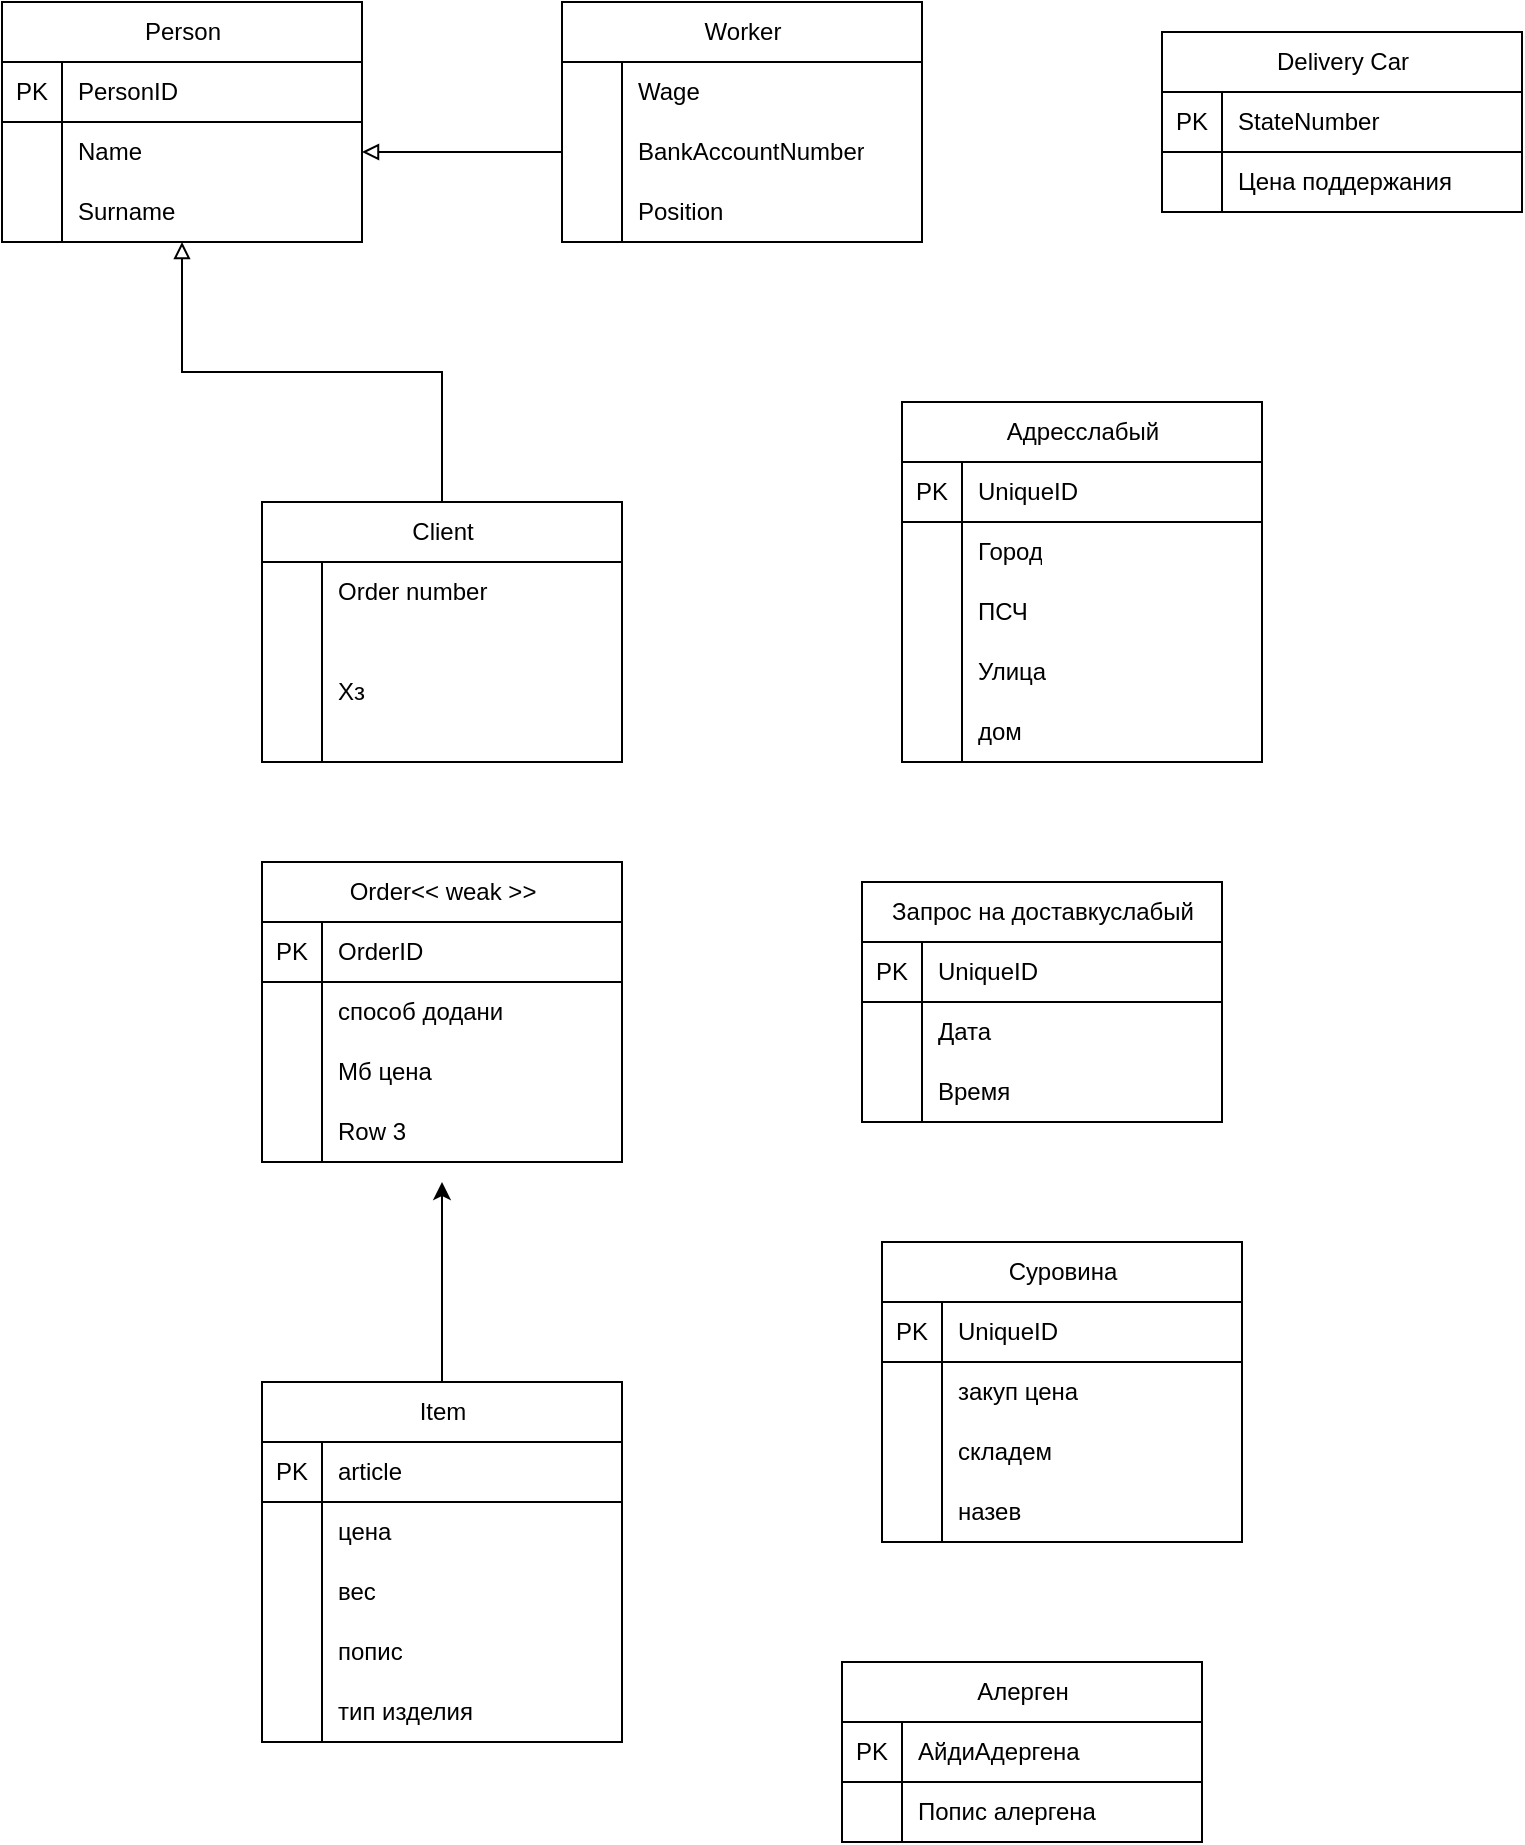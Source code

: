 <mxfile version="23.1.2" type="github">
  <diagram id="R2lEEEUBdFMjLlhIrx00" name="Page-1">
    <mxGraphModel dx="382" dy="256" grid="1" gridSize="10" guides="1" tooltips="1" connect="1" arrows="1" fold="1" page="1" pageScale="1" pageWidth="850" pageHeight="1100" math="0" shadow="0" extFonts="Permanent Marker^https://fonts.googleapis.com/css?family=Permanent+Marker">
      <root>
        <mxCell id="0" />
        <mxCell id="1" parent="0" />
        <mxCell id="u9nLGYw4ALu_gno1ljMI-2" value="" style="edgeStyle=orthogonalEdgeStyle;rounded=0;orthogonalLoop=1;jettySize=auto;html=1;entryX=0.5;entryY=0;entryDx=0;entryDy=0;startArrow=block;startFill=0;endArrow=none;endFill=0;" edge="1" parent="1" source="Jv_r5FTLM4mM6bxjXtqJ-1" target="Jv_r5FTLM4mM6bxjXtqJ-46">
          <mxGeometry relative="1" as="geometry">
            <mxPoint x="110" y="370" as="targetPoint" />
          </mxGeometry>
        </mxCell>
        <mxCell id="Jv_r5FTLM4mM6bxjXtqJ-1" value="Person" style="shape=table;startSize=30;container=1;collapsible=1;childLayout=tableLayout;fixedRows=1;rowLines=0;align=center;resizeLast=1;html=1;" parent="1" vertex="1">
          <mxGeometry x="80" y="150" width="180" height="120" as="geometry">
            <mxRectangle x="80" y="150" width="80" height="30" as="alternateBounds" />
          </mxGeometry>
        </mxCell>
        <mxCell id="Jv_r5FTLM4mM6bxjXtqJ-2" value="" style="shape=tableRow;horizontal=0;startSize=0;swimlaneHead=0;swimlaneBody=0;fillColor=none;collapsible=0;dropTarget=0;points=[[0,0.5],[1,0.5]];portConstraint=eastwest;top=0;left=0;right=0;bottom=1;" parent="Jv_r5FTLM4mM6bxjXtqJ-1" vertex="1">
          <mxGeometry y="30" width="180" height="30" as="geometry" />
        </mxCell>
        <mxCell id="Jv_r5FTLM4mM6bxjXtqJ-3" value="PK" style="shape=partialRectangle;connectable=0;fillColor=none;top=0;left=0;bottom=0;right=0;overflow=hidden;whiteSpace=wrap;html=1;" parent="Jv_r5FTLM4mM6bxjXtqJ-2" vertex="1">
          <mxGeometry width="30" height="30" as="geometry">
            <mxRectangle width="30" height="30" as="alternateBounds" />
          </mxGeometry>
        </mxCell>
        <mxCell id="Jv_r5FTLM4mM6bxjXtqJ-4" value="PersonID" style="shape=partialRectangle;connectable=0;fillColor=none;top=0;left=0;bottom=0;right=0;align=left;spacingLeft=6;overflow=hidden;whiteSpace=wrap;html=1;" parent="Jv_r5FTLM4mM6bxjXtqJ-2" vertex="1">
          <mxGeometry x="30" width="150" height="30" as="geometry">
            <mxRectangle width="150" height="30" as="alternateBounds" />
          </mxGeometry>
        </mxCell>
        <mxCell id="Jv_r5FTLM4mM6bxjXtqJ-5" value="" style="shape=tableRow;horizontal=0;startSize=0;swimlaneHead=0;swimlaneBody=0;fillColor=none;collapsible=0;dropTarget=0;points=[[0,0.5],[1,0.5]];portConstraint=eastwest;top=0;left=0;right=0;bottom=0;" parent="Jv_r5FTLM4mM6bxjXtqJ-1" vertex="1">
          <mxGeometry y="60" width="180" height="30" as="geometry" />
        </mxCell>
        <mxCell id="Jv_r5FTLM4mM6bxjXtqJ-6" value="" style="shape=partialRectangle;connectable=0;fillColor=none;top=0;left=0;bottom=0;right=0;editable=1;overflow=hidden;whiteSpace=wrap;html=1;" parent="Jv_r5FTLM4mM6bxjXtqJ-5" vertex="1">
          <mxGeometry width="30" height="30" as="geometry">
            <mxRectangle width="30" height="30" as="alternateBounds" />
          </mxGeometry>
        </mxCell>
        <mxCell id="Jv_r5FTLM4mM6bxjXtqJ-7" value="Name" style="shape=partialRectangle;connectable=0;fillColor=none;top=0;left=0;bottom=0;right=0;align=left;spacingLeft=6;overflow=hidden;whiteSpace=wrap;html=1;" parent="Jv_r5FTLM4mM6bxjXtqJ-5" vertex="1">
          <mxGeometry x="30" width="150" height="30" as="geometry">
            <mxRectangle width="150" height="30" as="alternateBounds" />
          </mxGeometry>
        </mxCell>
        <mxCell id="Jv_r5FTLM4mM6bxjXtqJ-8" value="" style="shape=tableRow;horizontal=0;startSize=0;swimlaneHead=0;swimlaneBody=0;fillColor=none;collapsible=0;dropTarget=0;points=[[0,0.5],[1,0.5]];portConstraint=eastwest;top=0;left=0;right=0;bottom=0;" parent="Jv_r5FTLM4mM6bxjXtqJ-1" vertex="1">
          <mxGeometry y="90" width="180" height="30" as="geometry" />
        </mxCell>
        <mxCell id="Jv_r5FTLM4mM6bxjXtqJ-9" value="" style="shape=partialRectangle;connectable=0;fillColor=none;top=0;left=0;bottom=0;right=0;editable=1;overflow=hidden;whiteSpace=wrap;html=1;" parent="Jv_r5FTLM4mM6bxjXtqJ-8" vertex="1">
          <mxGeometry width="30" height="30" as="geometry">
            <mxRectangle width="30" height="30" as="alternateBounds" />
          </mxGeometry>
        </mxCell>
        <mxCell id="Jv_r5FTLM4mM6bxjXtqJ-10" value="Surname" style="shape=partialRectangle;connectable=0;fillColor=none;top=0;left=0;bottom=0;right=0;align=left;spacingLeft=6;overflow=hidden;whiteSpace=wrap;html=1;" parent="Jv_r5FTLM4mM6bxjXtqJ-8" vertex="1">
          <mxGeometry x="30" width="150" height="30" as="geometry">
            <mxRectangle width="150" height="30" as="alternateBounds" />
          </mxGeometry>
        </mxCell>
        <mxCell id="Jv_r5FTLM4mM6bxjXtqJ-46" value="Client" style="shape=table;startSize=30;container=1;collapsible=1;childLayout=tableLayout;fixedRows=1;rowLines=0;align=center;resizeLast=1;html=1;" parent="1" vertex="1">
          <mxGeometry x="210" y="400" width="180" height="130" as="geometry" />
        </mxCell>
        <mxCell id="Jv_r5FTLM4mM6bxjXtqJ-47" value="" style="shape=tableRow;horizontal=0;startSize=0;swimlaneHead=0;swimlaneBody=0;fillColor=none;collapsible=0;dropTarget=0;points=[[0,0.5],[1,0.5]];portConstraint=eastwest;top=0;left=0;right=0;bottom=0;" parent="Jv_r5FTLM4mM6bxjXtqJ-46" vertex="1">
          <mxGeometry y="30" width="180" height="30" as="geometry" />
        </mxCell>
        <mxCell id="Jv_r5FTLM4mM6bxjXtqJ-48" value="" style="shape=partialRectangle;connectable=0;fillColor=none;top=0;left=0;bottom=0;right=0;editable=1;overflow=hidden;whiteSpace=wrap;html=1;" parent="Jv_r5FTLM4mM6bxjXtqJ-47" vertex="1">
          <mxGeometry width="30" height="30" as="geometry">
            <mxRectangle width="30" height="30" as="alternateBounds" />
          </mxGeometry>
        </mxCell>
        <mxCell id="Jv_r5FTLM4mM6bxjXtqJ-49" value="Order number" style="shape=partialRectangle;connectable=0;fillColor=none;top=0;left=0;bottom=0;right=0;align=left;spacingLeft=6;overflow=hidden;whiteSpace=wrap;html=1;" parent="Jv_r5FTLM4mM6bxjXtqJ-47" vertex="1">
          <mxGeometry x="30" width="150" height="30" as="geometry">
            <mxRectangle width="150" height="30" as="alternateBounds" />
          </mxGeometry>
        </mxCell>
        <mxCell id="Jv_r5FTLM4mM6bxjXtqJ-50" value="" style="shape=tableRow;horizontal=0;startSize=0;swimlaneHead=0;swimlaneBody=0;fillColor=none;collapsible=0;dropTarget=0;points=[[0,0.5],[1,0.5]];portConstraint=eastwest;top=0;left=0;right=0;bottom=0;" parent="Jv_r5FTLM4mM6bxjXtqJ-46" vertex="1">
          <mxGeometry y="60" width="180" height="70" as="geometry" />
        </mxCell>
        <mxCell id="Jv_r5FTLM4mM6bxjXtqJ-51" value="" style="shape=partialRectangle;connectable=0;fillColor=none;top=0;left=0;bottom=0;right=0;editable=1;overflow=hidden;whiteSpace=wrap;html=1;" parent="Jv_r5FTLM4mM6bxjXtqJ-50" vertex="1">
          <mxGeometry width="30" height="70" as="geometry">
            <mxRectangle width="30" height="70" as="alternateBounds" />
          </mxGeometry>
        </mxCell>
        <mxCell id="Jv_r5FTLM4mM6bxjXtqJ-52" value="Хз" style="shape=partialRectangle;connectable=0;fillColor=none;top=0;left=0;bottom=0;right=0;align=left;spacingLeft=6;overflow=hidden;whiteSpace=wrap;html=1;" parent="Jv_r5FTLM4mM6bxjXtqJ-50" vertex="1">
          <mxGeometry x="30" width="150" height="70" as="geometry">
            <mxRectangle width="150" height="70" as="alternateBounds" />
          </mxGeometry>
        </mxCell>
        <mxCell id="Jv_r5FTLM4mM6bxjXtqJ-53" value="" style="shape=tableRow;horizontal=0;startSize=0;swimlaneHead=0;swimlaneBody=0;fillColor=none;collapsible=0;dropTarget=0;points=[[0,0.5],[1,0.5]];portConstraint=eastwest;top=0;left=0;right=0;bottom=0;" parent="1" vertex="1">
          <mxGeometry x="390" y="360" width="180" height="30" as="geometry" />
        </mxCell>
        <mxCell id="Jv_r5FTLM4mM6bxjXtqJ-54" value="" style="shape=partialRectangle;connectable=0;fillColor=none;top=0;left=0;bottom=0;right=0;editable=1;overflow=hidden;whiteSpace=wrap;html=1;" parent="Jv_r5FTLM4mM6bxjXtqJ-53" vertex="1">
          <mxGeometry width="30" height="30" as="geometry">
            <mxRectangle width="30" height="30" as="alternateBounds" />
          </mxGeometry>
        </mxCell>
        <mxCell id="Jv_r5FTLM4mM6bxjXtqJ-56" value="Worker" style="shape=table;startSize=30;container=1;collapsible=1;childLayout=tableLayout;fixedRows=1;rowLines=0;align=center;resizeLast=1;html=1;" parent="1" vertex="1">
          <mxGeometry x="360" y="150" width="180" height="120" as="geometry" />
        </mxCell>
        <mxCell id="Jv_r5FTLM4mM6bxjXtqJ-60" value="" style="shape=tableRow;horizontal=0;startSize=0;swimlaneHead=0;swimlaneBody=0;fillColor=none;collapsible=0;dropTarget=0;points=[[0,0.5],[1,0.5]];portConstraint=eastwest;top=0;left=0;right=0;bottom=0;" parent="Jv_r5FTLM4mM6bxjXtqJ-56" vertex="1">
          <mxGeometry y="30" width="180" height="30" as="geometry" />
        </mxCell>
        <mxCell id="Jv_r5FTLM4mM6bxjXtqJ-61" value="" style="shape=partialRectangle;connectable=0;fillColor=none;top=0;left=0;bottom=0;right=0;editable=1;overflow=hidden;whiteSpace=wrap;html=1;" parent="Jv_r5FTLM4mM6bxjXtqJ-60" vertex="1">
          <mxGeometry width="30" height="30" as="geometry">
            <mxRectangle width="30" height="30" as="alternateBounds" />
          </mxGeometry>
        </mxCell>
        <mxCell id="Jv_r5FTLM4mM6bxjXtqJ-62" value="Wage" style="shape=partialRectangle;connectable=0;fillColor=none;top=0;left=0;bottom=0;right=0;align=left;spacingLeft=6;overflow=hidden;whiteSpace=wrap;html=1;" parent="Jv_r5FTLM4mM6bxjXtqJ-60" vertex="1">
          <mxGeometry x="30" width="150" height="30" as="geometry">
            <mxRectangle width="150" height="30" as="alternateBounds" />
          </mxGeometry>
        </mxCell>
        <mxCell id="Jv_r5FTLM4mM6bxjXtqJ-63" value="" style="shape=tableRow;horizontal=0;startSize=0;swimlaneHead=0;swimlaneBody=0;fillColor=none;collapsible=0;dropTarget=0;points=[[0,0.5],[1,0.5]];portConstraint=eastwest;top=0;left=0;right=0;bottom=0;" parent="Jv_r5FTLM4mM6bxjXtqJ-56" vertex="1">
          <mxGeometry y="60" width="180" height="30" as="geometry" />
        </mxCell>
        <mxCell id="Jv_r5FTLM4mM6bxjXtqJ-64" value="" style="shape=partialRectangle;connectable=0;fillColor=none;top=0;left=0;bottom=0;right=0;editable=1;overflow=hidden;whiteSpace=wrap;html=1;" parent="Jv_r5FTLM4mM6bxjXtqJ-63" vertex="1">
          <mxGeometry width="30" height="30" as="geometry">
            <mxRectangle width="30" height="30" as="alternateBounds" />
          </mxGeometry>
        </mxCell>
        <mxCell id="Jv_r5FTLM4mM6bxjXtqJ-65" value="BankAccountNumber" style="shape=partialRectangle;connectable=0;fillColor=none;top=0;left=0;bottom=0;right=0;align=left;spacingLeft=6;overflow=hidden;whiteSpace=wrap;html=1;" parent="Jv_r5FTLM4mM6bxjXtqJ-63" vertex="1">
          <mxGeometry x="30" width="150" height="30" as="geometry">
            <mxRectangle width="150" height="30" as="alternateBounds" />
          </mxGeometry>
        </mxCell>
        <mxCell id="Jv_r5FTLM4mM6bxjXtqJ-66" value="" style="shape=tableRow;horizontal=0;startSize=0;swimlaneHead=0;swimlaneBody=0;fillColor=none;collapsible=0;dropTarget=0;points=[[0,0.5],[1,0.5]];portConstraint=eastwest;top=0;left=0;right=0;bottom=0;" parent="Jv_r5FTLM4mM6bxjXtqJ-56" vertex="1">
          <mxGeometry y="90" width="180" height="30" as="geometry" />
        </mxCell>
        <mxCell id="Jv_r5FTLM4mM6bxjXtqJ-67" value="" style="shape=partialRectangle;connectable=0;fillColor=none;top=0;left=0;bottom=0;right=0;editable=1;overflow=hidden;whiteSpace=wrap;html=1;" parent="Jv_r5FTLM4mM6bxjXtqJ-66" vertex="1">
          <mxGeometry width="30" height="30" as="geometry">
            <mxRectangle width="30" height="30" as="alternateBounds" />
          </mxGeometry>
        </mxCell>
        <mxCell id="Jv_r5FTLM4mM6bxjXtqJ-68" value="Position" style="shape=partialRectangle;connectable=0;fillColor=none;top=0;left=0;bottom=0;right=0;align=left;spacingLeft=6;overflow=hidden;whiteSpace=wrap;html=1;" parent="Jv_r5FTLM4mM6bxjXtqJ-66" vertex="1">
          <mxGeometry x="30" width="150" height="30" as="geometry">
            <mxRectangle width="150" height="30" as="alternateBounds" />
          </mxGeometry>
        </mxCell>
        <mxCell id="Jv_r5FTLM4mM6bxjXtqJ-69" value="Delivery Car" style="shape=table;startSize=30;container=1;collapsible=1;childLayout=tableLayout;fixedRows=1;rowLines=0;align=center;resizeLast=1;html=1;" parent="1" vertex="1">
          <mxGeometry x="660" y="165" width="180" height="90" as="geometry" />
        </mxCell>
        <mxCell id="Jv_r5FTLM4mM6bxjXtqJ-70" value="" style="shape=tableRow;horizontal=0;startSize=0;swimlaneHead=0;swimlaneBody=0;fillColor=none;collapsible=0;dropTarget=0;points=[[0,0.5],[1,0.5]];portConstraint=eastwest;top=0;left=0;right=0;bottom=1;" parent="Jv_r5FTLM4mM6bxjXtqJ-69" vertex="1">
          <mxGeometry y="30" width="180" height="30" as="geometry" />
        </mxCell>
        <mxCell id="Jv_r5FTLM4mM6bxjXtqJ-71" value="PK" style="shape=partialRectangle;connectable=0;fillColor=none;top=0;left=0;bottom=0;right=0;overflow=hidden;whiteSpace=wrap;html=1;" parent="Jv_r5FTLM4mM6bxjXtqJ-70" vertex="1">
          <mxGeometry width="30" height="30" as="geometry">
            <mxRectangle width="30" height="30" as="alternateBounds" />
          </mxGeometry>
        </mxCell>
        <mxCell id="Jv_r5FTLM4mM6bxjXtqJ-72" value="StateNumber" style="shape=partialRectangle;connectable=0;fillColor=none;top=0;left=0;bottom=0;right=0;align=left;spacingLeft=6;overflow=hidden;whiteSpace=wrap;html=1;" parent="Jv_r5FTLM4mM6bxjXtqJ-70" vertex="1">
          <mxGeometry x="30" width="150" height="30" as="geometry">
            <mxRectangle width="150" height="30" as="alternateBounds" />
          </mxGeometry>
        </mxCell>
        <mxCell id="Jv_r5FTLM4mM6bxjXtqJ-73" value="" style="shape=tableRow;horizontal=0;startSize=0;swimlaneHead=0;swimlaneBody=0;fillColor=none;collapsible=0;dropTarget=0;points=[[0,0.5],[1,0.5]];portConstraint=eastwest;top=0;left=0;right=0;bottom=0;" parent="Jv_r5FTLM4mM6bxjXtqJ-69" vertex="1">
          <mxGeometry y="60" width="180" height="30" as="geometry" />
        </mxCell>
        <mxCell id="Jv_r5FTLM4mM6bxjXtqJ-74" value="" style="shape=partialRectangle;connectable=0;fillColor=none;top=0;left=0;bottom=0;right=0;editable=1;overflow=hidden;whiteSpace=wrap;html=1;" parent="Jv_r5FTLM4mM6bxjXtqJ-73" vertex="1">
          <mxGeometry width="30" height="30" as="geometry">
            <mxRectangle width="30" height="30" as="alternateBounds" />
          </mxGeometry>
        </mxCell>
        <mxCell id="Jv_r5FTLM4mM6bxjXtqJ-75" value="Цена поддержания" style="shape=partialRectangle;connectable=0;fillColor=none;top=0;left=0;bottom=0;right=0;align=left;spacingLeft=6;overflow=hidden;whiteSpace=wrap;html=1;" parent="Jv_r5FTLM4mM6bxjXtqJ-73" vertex="1">
          <mxGeometry x="30" width="150" height="30" as="geometry">
            <mxRectangle width="150" height="30" as="alternateBounds" />
          </mxGeometry>
        </mxCell>
        <mxCell id="Jv_r5FTLM4mM6bxjXtqJ-89" value="Order&lt;&lt; weak &gt;&gt;" style="shape=table;startSize=30;container=1;collapsible=1;childLayout=tableLayout;fixedRows=1;rowLines=0;align=center;resizeLast=1;html=1;" parent="1" vertex="1">
          <mxGeometry x="210" y="580" width="180" height="150" as="geometry" />
        </mxCell>
        <mxCell id="Jv_r5FTLM4mM6bxjXtqJ-90" value="" style="shape=tableRow;horizontal=0;startSize=0;swimlaneHead=0;swimlaneBody=0;fillColor=none;collapsible=0;dropTarget=0;points=[[0,0.5],[1,0.5]];portConstraint=eastwest;top=0;left=0;right=0;bottom=1;" parent="Jv_r5FTLM4mM6bxjXtqJ-89" vertex="1">
          <mxGeometry y="30" width="180" height="30" as="geometry" />
        </mxCell>
        <mxCell id="Jv_r5FTLM4mM6bxjXtqJ-91" value="PK" style="shape=partialRectangle;connectable=0;fillColor=none;top=0;left=0;bottom=0;right=0;overflow=hidden;whiteSpace=wrap;html=1;" parent="Jv_r5FTLM4mM6bxjXtqJ-90" vertex="1">
          <mxGeometry width="30" height="30" as="geometry">
            <mxRectangle width="30" height="30" as="alternateBounds" />
          </mxGeometry>
        </mxCell>
        <mxCell id="Jv_r5FTLM4mM6bxjXtqJ-92" value="OrderID" style="shape=partialRectangle;connectable=0;fillColor=none;top=0;left=0;bottom=0;right=0;align=left;spacingLeft=6;overflow=hidden;whiteSpace=wrap;html=1;" parent="Jv_r5FTLM4mM6bxjXtqJ-90" vertex="1">
          <mxGeometry x="30" width="150" height="30" as="geometry">
            <mxRectangle width="150" height="30" as="alternateBounds" />
          </mxGeometry>
        </mxCell>
        <mxCell id="Jv_r5FTLM4mM6bxjXtqJ-93" value="" style="shape=tableRow;horizontal=0;startSize=0;swimlaneHead=0;swimlaneBody=0;fillColor=none;collapsible=0;dropTarget=0;points=[[0,0.5],[1,0.5]];portConstraint=eastwest;top=0;left=0;right=0;bottom=0;" parent="Jv_r5FTLM4mM6bxjXtqJ-89" vertex="1">
          <mxGeometry y="60" width="180" height="30" as="geometry" />
        </mxCell>
        <mxCell id="Jv_r5FTLM4mM6bxjXtqJ-94" value="" style="shape=partialRectangle;connectable=0;fillColor=none;top=0;left=0;bottom=0;right=0;editable=1;overflow=hidden;whiteSpace=wrap;html=1;" parent="Jv_r5FTLM4mM6bxjXtqJ-93" vertex="1">
          <mxGeometry width="30" height="30" as="geometry">
            <mxRectangle width="30" height="30" as="alternateBounds" />
          </mxGeometry>
        </mxCell>
        <mxCell id="Jv_r5FTLM4mM6bxjXtqJ-95" value="способ додани" style="shape=partialRectangle;connectable=0;fillColor=none;top=0;left=0;bottom=0;right=0;align=left;spacingLeft=6;overflow=hidden;whiteSpace=wrap;html=1;" parent="Jv_r5FTLM4mM6bxjXtqJ-93" vertex="1">
          <mxGeometry x="30" width="150" height="30" as="geometry">
            <mxRectangle width="150" height="30" as="alternateBounds" />
          </mxGeometry>
        </mxCell>
        <mxCell id="Jv_r5FTLM4mM6bxjXtqJ-96" value="" style="shape=tableRow;horizontal=0;startSize=0;swimlaneHead=0;swimlaneBody=0;fillColor=none;collapsible=0;dropTarget=0;points=[[0,0.5],[1,0.5]];portConstraint=eastwest;top=0;left=0;right=0;bottom=0;" parent="Jv_r5FTLM4mM6bxjXtqJ-89" vertex="1">
          <mxGeometry y="90" width="180" height="30" as="geometry" />
        </mxCell>
        <mxCell id="Jv_r5FTLM4mM6bxjXtqJ-97" value="" style="shape=partialRectangle;connectable=0;fillColor=none;top=0;left=0;bottom=0;right=0;editable=1;overflow=hidden;whiteSpace=wrap;html=1;" parent="Jv_r5FTLM4mM6bxjXtqJ-96" vertex="1">
          <mxGeometry width="30" height="30" as="geometry">
            <mxRectangle width="30" height="30" as="alternateBounds" />
          </mxGeometry>
        </mxCell>
        <mxCell id="Jv_r5FTLM4mM6bxjXtqJ-98" value="Мб цена" style="shape=partialRectangle;connectable=0;fillColor=none;top=0;left=0;bottom=0;right=0;align=left;spacingLeft=6;overflow=hidden;whiteSpace=wrap;html=1;" parent="Jv_r5FTLM4mM6bxjXtqJ-96" vertex="1">
          <mxGeometry x="30" width="150" height="30" as="geometry">
            <mxRectangle width="150" height="30" as="alternateBounds" />
          </mxGeometry>
        </mxCell>
        <mxCell id="Jv_r5FTLM4mM6bxjXtqJ-99" value="" style="shape=tableRow;horizontal=0;startSize=0;swimlaneHead=0;swimlaneBody=0;fillColor=none;collapsible=0;dropTarget=0;points=[[0,0.5],[1,0.5]];portConstraint=eastwest;top=0;left=0;right=0;bottom=0;" parent="Jv_r5FTLM4mM6bxjXtqJ-89" vertex="1">
          <mxGeometry y="120" width="180" height="30" as="geometry" />
        </mxCell>
        <mxCell id="Jv_r5FTLM4mM6bxjXtqJ-100" value="" style="shape=partialRectangle;connectable=0;fillColor=none;top=0;left=0;bottom=0;right=0;editable=1;overflow=hidden;whiteSpace=wrap;html=1;" parent="Jv_r5FTLM4mM6bxjXtqJ-99" vertex="1">
          <mxGeometry width="30" height="30" as="geometry">
            <mxRectangle width="30" height="30" as="alternateBounds" />
          </mxGeometry>
        </mxCell>
        <mxCell id="Jv_r5FTLM4mM6bxjXtqJ-101" value="Row 3" style="shape=partialRectangle;connectable=0;fillColor=none;top=0;left=0;bottom=0;right=0;align=left;spacingLeft=6;overflow=hidden;whiteSpace=wrap;html=1;" parent="Jv_r5FTLM4mM6bxjXtqJ-99" vertex="1">
          <mxGeometry x="30" width="150" height="30" as="geometry">
            <mxRectangle width="150" height="30" as="alternateBounds" />
          </mxGeometry>
        </mxCell>
        <mxCell id="u9nLGYw4ALu_gno1ljMI-4" style="edgeStyle=orthogonalEdgeStyle;rounded=0;orthogonalLoop=1;jettySize=auto;html=1;" edge="1" parent="1" source="Jv_r5FTLM4mM6bxjXtqJ-102">
          <mxGeometry relative="1" as="geometry">
            <mxPoint x="300" y="740" as="targetPoint" />
          </mxGeometry>
        </mxCell>
        <mxCell id="Jv_r5FTLM4mM6bxjXtqJ-102" value="Item" style="shape=table;startSize=30;container=1;collapsible=1;childLayout=tableLayout;fixedRows=1;rowLines=0;align=center;resizeLast=1;html=1;" parent="1" vertex="1">
          <mxGeometry x="210" y="840" width="180" height="180" as="geometry" />
        </mxCell>
        <mxCell id="Jv_r5FTLM4mM6bxjXtqJ-103" value="" style="shape=tableRow;horizontal=0;startSize=0;swimlaneHead=0;swimlaneBody=0;fillColor=none;collapsible=0;dropTarget=0;points=[[0,0.5],[1,0.5]];portConstraint=eastwest;top=0;left=0;right=0;bottom=1;" parent="Jv_r5FTLM4mM6bxjXtqJ-102" vertex="1">
          <mxGeometry y="30" width="180" height="30" as="geometry" />
        </mxCell>
        <mxCell id="Jv_r5FTLM4mM6bxjXtqJ-104" value="PK" style="shape=partialRectangle;connectable=0;fillColor=none;top=0;left=0;bottom=0;right=0;overflow=hidden;whiteSpace=wrap;html=1;" parent="Jv_r5FTLM4mM6bxjXtqJ-103" vertex="1">
          <mxGeometry width="30" height="30" as="geometry">
            <mxRectangle width="30" height="30" as="alternateBounds" />
          </mxGeometry>
        </mxCell>
        <mxCell id="Jv_r5FTLM4mM6bxjXtqJ-105" value="article" style="shape=partialRectangle;connectable=0;fillColor=none;top=0;left=0;bottom=0;right=0;align=left;spacingLeft=6;overflow=hidden;whiteSpace=wrap;html=1;" parent="Jv_r5FTLM4mM6bxjXtqJ-103" vertex="1">
          <mxGeometry x="30" width="150" height="30" as="geometry">
            <mxRectangle width="150" height="30" as="alternateBounds" />
          </mxGeometry>
        </mxCell>
        <mxCell id="Jv_r5FTLM4mM6bxjXtqJ-106" value="" style="shape=tableRow;horizontal=0;startSize=0;swimlaneHead=0;swimlaneBody=0;fillColor=none;collapsible=0;dropTarget=0;points=[[0,0.5],[1,0.5]];portConstraint=eastwest;top=0;left=0;right=0;bottom=0;" parent="Jv_r5FTLM4mM6bxjXtqJ-102" vertex="1">
          <mxGeometry y="60" width="180" height="30" as="geometry" />
        </mxCell>
        <mxCell id="Jv_r5FTLM4mM6bxjXtqJ-107" value="" style="shape=partialRectangle;connectable=0;fillColor=none;top=0;left=0;bottom=0;right=0;editable=1;overflow=hidden;whiteSpace=wrap;html=1;" parent="Jv_r5FTLM4mM6bxjXtqJ-106" vertex="1">
          <mxGeometry width="30" height="30" as="geometry">
            <mxRectangle width="30" height="30" as="alternateBounds" />
          </mxGeometry>
        </mxCell>
        <mxCell id="Jv_r5FTLM4mM6bxjXtqJ-108" value="цена" style="shape=partialRectangle;connectable=0;fillColor=none;top=0;left=0;bottom=0;right=0;align=left;spacingLeft=6;overflow=hidden;whiteSpace=wrap;html=1;" parent="Jv_r5FTLM4mM6bxjXtqJ-106" vertex="1">
          <mxGeometry x="30" width="150" height="30" as="geometry">
            <mxRectangle width="150" height="30" as="alternateBounds" />
          </mxGeometry>
        </mxCell>
        <mxCell id="Jv_r5FTLM4mM6bxjXtqJ-109" value="" style="shape=tableRow;horizontal=0;startSize=0;swimlaneHead=0;swimlaneBody=0;fillColor=none;collapsible=0;dropTarget=0;points=[[0,0.5],[1,0.5]];portConstraint=eastwest;top=0;left=0;right=0;bottom=0;" parent="Jv_r5FTLM4mM6bxjXtqJ-102" vertex="1">
          <mxGeometry y="90" width="180" height="30" as="geometry" />
        </mxCell>
        <mxCell id="Jv_r5FTLM4mM6bxjXtqJ-110" value="" style="shape=partialRectangle;connectable=0;fillColor=none;top=0;left=0;bottom=0;right=0;editable=1;overflow=hidden;whiteSpace=wrap;html=1;" parent="Jv_r5FTLM4mM6bxjXtqJ-109" vertex="1">
          <mxGeometry width="30" height="30" as="geometry">
            <mxRectangle width="30" height="30" as="alternateBounds" />
          </mxGeometry>
        </mxCell>
        <mxCell id="Jv_r5FTLM4mM6bxjXtqJ-111" value="вес" style="shape=partialRectangle;connectable=0;fillColor=none;top=0;left=0;bottom=0;right=0;align=left;spacingLeft=6;overflow=hidden;whiteSpace=wrap;html=1;" parent="Jv_r5FTLM4mM6bxjXtqJ-109" vertex="1">
          <mxGeometry x="30" width="150" height="30" as="geometry">
            <mxRectangle width="150" height="30" as="alternateBounds" />
          </mxGeometry>
        </mxCell>
        <mxCell id="Jv_r5FTLM4mM6bxjXtqJ-128" style="shape=tableRow;horizontal=0;startSize=0;swimlaneHead=0;swimlaneBody=0;fillColor=none;collapsible=0;dropTarget=0;points=[[0,0.5],[1,0.5]];portConstraint=eastwest;top=0;left=0;right=0;bottom=0;" parent="Jv_r5FTLM4mM6bxjXtqJ-102" vertex="1">
          <mxGeometry y="120" width="180" height="30" as="geometry" />
        </mxCell>
        <mxCell id="Jv_r5FTLM4mM6bxjXtqJ-129" value="" style="shape=partialRectangle;connectable=0;fillColor=none;top=0;left=0;bottom=0;right=0;editable=1;overflow=hidden;whiteSpace=wrap;html=1;" parent="Jv_r5FTLM4mM6bxjXtqJ-128" vertex="1">
          <mxGeometry width="30" height="30" as="geometry">
            <mxRectangle width="30" height="30" as="alternateBounds" />
          </mxGeometry>
        </mxCell>
        <mxCell id="Jv_r5FTLM4mM6bxjXtqJ-130" value="попис" style="shape=partialRectangle;connectable=0;fillColor=none;top=0;left=0;bottom=0;right=0;align=left;spacingLeft=6;overflow=hidden;whiteSpace=wrap;html=1;" parent="Jv_r5FTLM4mM6bxjXtqJ-128" vertex="1">
          <mxGeometry x="30" width="150" height="30" as="geometry">
            <mxRectangle width="150" height="30" as="alternateBounds" />
          </mxGeometry>
        </mxCell>
        <mxCell id="Jv_r5FTLM4mM6bxjXtqJ-131" style="shape=tableRow;horizontal=0;startSize=0;swimlaneHead=0;swimlaneBody=0;fillColor=none;collapsible=0;dropTarget=0;points=[[0,0.5],[1,0.5]];portConstraint=eastwest;top=0;left=0;right=0;bottom=0;" parent="Jv_r5FTLM4mM6bxjXtqJ-102" vertex="1">
          <mxGeometry y="150" width="180" height="30" as="geometry" />
        </mxCell>
        <mxCell id="Jv_r5FTLM4mM6bxjXtqJ-132" value="" style="shape=partialRectangle;connectable=0;fillColor=none;top=0;left=0;bottom=0;right=0;editable=1;overflow=hidden;whiteSpace=wrap;html=1;" parent="Jv_r5FTLM4mM6bxjXtqJ-131" vertex="1">
          <mxGeometry width="30" height="30" as="geometry">
            <mxRectangle width="30" height="30" as="alternateBounds" />
          </mxGeometry>
        </mxCell>
        <mxCell id="Jv_r5FTLM4mM6bxjXtqJ-133" value="тип изделия" style="shape=partialRectangle;connectable=0;fillColor=none;top=0;left=0;bottom=0;right=0;align=left;spacingLeft=6;overflow=hidden;whiteSpace=wrap;html=1;" parent="Jv_r5FTLM4mM6bxjXtqJ-131" vertex="1">
          <mxGeometry x="30" width="150" height="30" as="geometry">
            <mxRectangle width="150" height="30" as="alternateBounds" />
          </mxGeometry>
        </mxCell>
        <mxCell id="Jv_r5FTLM4mM6bxjXtqJ-115" value="Алерген" style="shape=table;startSize=30;container=1;collapsible=1;childLayout=tableLayout;fixedRows=1;rowLines=0;align=center;resizeLast=1;html=1;" parent="1" vertex="1">
          <mxGeometry x="500" y="980" width="180" height="90" as="geometry" />
        </mxCell>
        <mxCell id="Jv_r5FTLM4mM6bxjXtqJ-116" value="" style="shape=tableRow;horizontal=0;startSize=0;swimlaneHead=0;swimlaneBody=0;fillColor=none;collapsible=0;dropTarget=0;points=[[0,0.5],[1,0.5]];portConstraint=eastwest;top=0;left=0;right=0;bottom=1;" parent="Jv_r5FTLM4mM6bxjXtqJ-115" vertex="1">
          <mxGeometry y="30" width="180" height="30" as="geometry" />
        </mxCell>
        <mxCell id="Jv_r5FTLM4mM6bxjXtqJ-117" value="PK" style="shape=partialRectangle;connectable=0;fillColor=none;top=0;left=0;bottom=0;right=0;overflow=hidden;whiteSpace=wrap;html=1;" parent="Jv_r5FTLM4mM6bxjXtqJ-116" vertex="1">
          <mxGeometry width="30" height="30" as="geometry">
            <mxRectangle width="30" height="30" as="alternateBounds" />
          </mxGeometry>
        </mxCell>
        <mxCell id="Jv_r5FTLM4mM6bxjXtqJ-118" value="АйдиАдергена" style="shape=partialRectangle;connectable=0;fillColor=none;top=0;left=0;bottom=0;right=0;align=left;spacingLeft=6;overflow=hidden;whiteSpace=wrap;html=1;" parent="Jv_r5FTLM4mM6bxjXtqJ-116" vertex="1">
          <mxGeometry x="30" width="150" height="30" as="geometry">
            <mxRectangle width="150" height="30" as="alternateBounds" />
          </mxGeometry>
        </mxCell>
        <mxCell id="Jv_r5FTLM4mM6bxjXtqJ-119" value="" style="shape=tableRow;horizontal=0;startSize=0;swimlaneHead=0;swimlaneBody=0;fillColor=none;collapsible=0;dropTarget=0;points=[[0,0.5],[1,0.5]];portConstraint=eastwest;top=0;left=0;right=0;bottom=0;" parent="Jv_r5FTLM4mM6bxjXtqJ-115" vertex="1">
          <mxGeometry y="60" width="180" height="30" as="geometry" />
        </mxCell>
        <mxCell id="Jv_r5FTLM4mM6bxjXtqJ-120" value="" style="shape=partialRectangle;connectable=0;fillColor=none;top=0;left=0;bottom=0;right=0;editable=1;overflow=hidden;whiteSpace=wrap;html=1;" parent="Jv_r5FTLM4mM6bxjXtqJ-119" vertex="1">
          <mxGeometry width="30" height="30" as="geometry">
            <mxRectangle width="30" height="30" as="alternateBounds" />
          </mxGeometry>
        </mxCell>
        <mxCell id="Jv_r5FTLM4mM6bxjXtqJ-121" value="Попис алергена" style="shape=partialRectangle;connectable=0;fillColor=none;top=0;left=0;bottom=0;right=0;align=left;spacingLeft=6;overflow=hidden;whiteSpace=wrap;html=1;" parent="Jv_r5FTLM4mM6bxjXtqJ-119" vertex="1">
          <mxGeometry x="30" width="150" height="30" as="geometry">
            <mxRectangle width="150" height="30" as="alternateBounds" />
          </mxGeometry>
        </mxCell>
        <mxCell id="Jv_r5FTLM4mM6bxjXtqJ-134" value="Суровина" style="shape=table;startSize=30;container=1;collapsible=1;childLayout=tableLayout;fixedRows=1;rowLines=0;align=center;resizeLast=1;html=1;" parent="1" vertex="1">
          <mxGeometry x="520" y="770" width="180" height="150" as="geometry" />
        </mxCell>
        <mxCell id="Jv_r5FTLM4mM6bxjXtqJ-135" value="" style="shape=tableRow;horizontal=0;startSize=0;swimlaneHead=0;swimlaneBody=0;fillColor=none;collapsible=0;dropTarget=0;points=[[0,0.5],[1,0.5]];portConstraint=eastwest;top=0;left=0;right=0;bottom=1;" parent="Jv_r5FTLM4mM6bxjXtqJ-134" vertex="1">
          <mxGeometry y="30" width="180" height="30" as="geometry" />
        </mxCell>
        <mxCell id="Jv_r5FTLM4mM6bxjXtqJ-136" value="PK" style="shape=partialRectangle;connectable=0;fillColor=none;top=0;left=0;bottom=0;right=0;overflow=hidden;whiteSpace=wrap;html=1;" parent="Jv_r5FTLM4mM6bxjXtqJ-135" vertex="1">
          <mxGeometry width="30" height="30" as="geometry">
            <mxRectangle width="30" height="30" as="alternateBounds" />
          </mxGeometry>
        </mxCell>
        <mxCell id="Jv_r5FTLM4mM6bxjXtqJ-137" value="UniqueID" style="shape=partialRectangle;connectable=0;fillColor=none;top=0;left=0;bottom=0;right=0;align=left;spacingLeft=6;overflow=hidden;whiteSpace=wrap;html=1;" parent="Jv_r5FTLM4mM6bxjXtqJ-135" vertex="1">
          <mxGeometry x="30" width="150" height="30" as="geometry">
            <mxRectangle width="150" height="30" as="alternateBounds" />
          </mxGeometry>
        </mxCell>
        <mxCell id="Jv_r5FTLM4mM6bxjXtqJ-138" value="" style="shape=tableRow;horizontal=0;startSize=0;swimlaneHead=0;swimlaneBody=0;fillColor=none;collapsible=0;dropTarget=0;points=[[0,0.5],[1,0.5]];portConstraint=eastwest;top=0;left=0;right=0;bottom=0;" parent="Jv_r5FTLM4mM6bxjXtqJ-134" vertex="1">
          <mxGeometry y="60" width="180" height="30" as="geometry" />
        </mxCell>
        <mxCell id="Jv_r5FTLM4mM6bxjXtqJ-139" value="" style="shape=partialRectangle;connectable=0;fillColor=none;top=0;left=0;bottom=0;right=0;editable=1;overflow=hidden;whiteSpace=wrap;html=1;" parent="Jv_r5FTLM4mM6bxjXtqJ-138" vertex="1">
          <mxGeometry width="30" height="30" as="geometry">
            <mxRectangle width="30" height="30" as="alternateBounds" />
          </mxGeometry>
        </mxCell>
        <mxCell id="Jv_r5FTLM4mM6bxjXtqJ-140" value="закуп цена" style="shape=partialRectangle;connectable=0;fillColor=none;top=0;left=0;bottom=0;right=0;align=left;spacingLeft=6;overflow=hidden;whiteSpace=wrap;html=1;" parent="Jv_r5FTLM4mM6bxjXtqJ-138" vertex="1">
          <mxGeometry x="30" width="150" height="30" as="geometry">
            <mxRectangle width="150" height="30" as="alternateBounds" />
          </mxGeometry>
        </mxCell>
        <mxCell id="Jv_r5FTLM4mM6bxjXtqJ-141" value="" style="shape=tableRow;horizontal=0;startSize=0;swimlaneHead=0;swimlaneBody=0;fillColor=none;collapsible=0;dropTarget=0;points=[[0,0.5],[1,0.5]];portConstraint=eastwest;top=0;left=0;right=0;bottom=0;" parent="Jv_r5FTLM4mM6bxjXtqJ-134" vertex="1">
          <mxGeometry y="90" width="180" height="30" as="geometry" />
        </mxCell>
        <mxCell id="Jv_r5FTLM4mM6bxjXtqJ-142" value="" style="shape=partialRectangle;connectable=0;fillColor=none;top=0;left=0;bottom=0;right=0;editable=1;overflow=hidden;whiteSpace=wrap;html=1;" parent="Jv_r5FTLM4mM6bxjXtqJ-141" vertex="1">
          <mxGeometry width="30" height="30" as="geometry">
            <mxRectangle width="30" height="30" as="alternateBounds" />
          </mxGeometry>
        </mxCell>
        <mxCell id="Jv_r5FTLM4mM6bxjXtqJ-143" value="складем" style="shape=partialRectangle;connectable=0;fillColor=none;top=0;left=0;bottom=0;right=0;align=left;spacingLeft=6;overflow=hidden;whiteSpace=wrap;html=1;" parent="Jv_r5FTLM4mM6bxjXtqJ-141" vertex="1">
          <mxGeometry x="30" width="150" height="30" as="geometry">
            <mxRectangle width="150" height="30" as="alternateBounds" />
          </mxGeometry>
        </mxCell>
        <mxCell id="Jv_r5FTLM4mM6bxjXtqJ-144" value="" style="shape=tableRow;horizontal=0;startSize=0;swimlaneHead=0;swimlaneBody=0;fillColor=none;collapsible=0;dropTarget=0;points=[[0,0.5],[1,0.5]];portConstraint=eastwest;top=0;left=0;right=0;bottom=0;" parent="Jv_r5FTLM4mM6bxjXtqJ-134" vertex="1">
          <mxGeometry y="120" width="180" height="30" as="geometry" />
        </mxCell>
        <mxCell id="Jv_r5FTLM4mM6bxjXtqJ-145" value="" style="shape=partialRectangle;connectable=0;fillColor=none;top=0;left=0;bottom=0;right=0;editable=1;overflow=hidden;whiteSpace=wrap;html=1;" parent="Jv_r5FTLM4mM6bxjXtqJ-144" vertex="1">
          <mxGeometry width="30" height="30" as="geometry">
            <mxRectangle width="30" height="30" as="alternateBounds" />
          </mxGeometry>
        </mxCell>
        <mxCell id="Jv_r5FTLM4mM6bxjXtqJ-146" value="назев" style="shape=partialRectangle;connectable=0;fillColor=none;top=0;left=0;bottom=0;right=0;align=left;spacingLeft=6;overflow=hidden;whiteSpace=wrap;html=1;" parent="Jv_r5FTLM4mM6bxjXtqJ-144" vertex="1">
          <mxGeometry x="30" width="150" height="30" as="geometry">
            <mxRectangle width="150" height="30" as="alternateBounds" />
          </mxGeometry>
        </mxCell>
        <mxCell id="Jv_r5FTLM4mM6bxjXtqJ-147" value="Адресслабый" style="shape=table;startSize=30;container=1;collapsible=1;childLayout=tableLayout;fixedRows=1;rowLines=0;align=center;resizeLast=1;html=1;" parent="1" vertex="1">
          <mxGeometry x="530" y="350" width="180" height="180" as="geometry" />
        </mxCell>
        <mxCell id="Jv_r5FTLM4mM6bxjXtqJ-148" value="" style="shape=tableRow;horizontal=0;startSize=0;swimlaneHead=0;swimlaneBody=0;fillColor=none;collapsible=0;dropTarget=0;points=[[0,0.5],[1,0.5]];portConstraint=eastwest;top=0;left=0;right=0;bottom=1;" parent="Jv_r5FTLM4mM6bxjXtqJ-147" vertex="1">
          <mxGeometry y="30" width="180" height="30" as="geometry" />
        </mxCell>
        <mxCell id="Jv_r5FTLM4mM6bxjXtqJ-149" value="PK" style="shape=partialRectangle;connectable=0;fillColor=none;top=0;left=0;bottom=0;right=0;overflow=hidden;whiteSpace=wrap;html=1;" parent="Jv_r5FTLM4mM6bxjXtqJ-148" vertex="1">
          <mxGeometry width="30" height="30" as="geometry">
            <mxRectangle width="30" height="30" as="alternateBounds" />
          </mxGeometry>
        </mxCell>
        <mxCell id="Jv_r5FTLM4mM6bxjXtqJ-150" value="UniqueID" style="shape=partialRectangle;connectable=0;fillColor=none;top=0;left=0;bottom=0;right=0;align=left;spacingLeft=6;overflow=hidden;whiteSpace=wrap;html=1;" parent="Jv_r5FTLM4mM6bxjXtqJ-148" vertex="1">
          <mxGeometry x="30" width="150" height="30" as="geometry">
            <mxRectangle width="150" height="30" as="alternateBounds" />
          </mxGeometry>
        </mxCell>
        <mxCell id="Jv_r5FTLM4mM6bxjXtqJ-151" value="" style="shape=tableRow;horizontal=0;startSize=0;swimlaneHead=0;swimlaneBody=0;fillColor=none;collapsible=0;dropTarget=0;points=[[0,0.5],[1,0.5]];portConstraint=eastwest;top=0;left=0;right=0;bottom=0;" parent="Jv_r5FTLM4mM6bxjXtqJ-147" vertex="1">
          <mxGeometry y="60" width="180" height="30" as="geometry" />
        </mxCell>
        <mxCell id="Jv_r5FTLM4mM6bxjXtqJ-152" value="" style="shape=partialRectangle;connectable=0;fillColor=none;top=0;left=0;bottom=0;right=0;editable=1;overflow=hidden;whiteSpace=wrap;html=1;" parent="Jv_r5FTLM4mM6bxjXtqJ-151" vertex="1">
          <mxGeometry width="30" height="30" as="geometry">
            <mxRectangle width="30" height="30" as="alternateBounds" />
          </mxGeometry>
        </mxCell>
        <mxCell id="Jv_r5FTLM4mM6bxjXtqJ-153" value="Город" style="shape=partialRectangle;connectable=0;fillColor=none;top=0;left=0;bottom=0;right=0;align=left;spacingLeft=6;overflow=hidden;whiteSpace=wrap;html=1;" parent="Jv_r5FTLM4mM6bxjXtqJ-151" vertex="1">
          <mxGeometry x="30" width="150" height="30" as="geometry">
            <mxRectangle width="150" height="30" as="alternateBounds" />
          </mxGeometry>
        </mxCell>
        <mxCell id="Jv_r5FTLM4mM6bxjXtqJ-154" value="" style="shape=tableRow;horizontal=0;startSize=0;swimlaneHead=0;swimlaneBody=0;fillColor=none;collapsible=0;dropTarget=0;points=[[0,0.5],[1,0.5]];portConstraint=eastwest;top=0;left=0;right=0;bottom=0;" parent="Jv_r5FTLM4mM6bxjXtqJ-147" vertex="1">
          <mxGeometry y="90" width="180" height="30" as="geometry" />
        </mxCell>
        <mxCell id="Jv_r5FTLM4mM6bxjXtqJ-155" value="" style="shape=partialRectangle;connectable=0;fillColor=none;top=0;left=0;bottom=0;right=0;editable=1;overflow=hidden;whiteSpace=wrap;html=1;" parent="Jv_r5FTLM4mM6bxjXtqJ-154" vertex="1">
          <mxGeometry width="30" height="30" as="geometry">
            <mxRectangle width="30" height="30" as="alternateBounds" />
          </mxGeometry>
        </mxCell>
        <mxCell id="Jv_r5FTLM4mM6bxjXtqJ-156" value="ПСЧ" style="shape=partialRectangle;connectable=0;fillColor=none;top=0;left=0;bottom=0;right=0;align=left;spacingLeft=6;overflow=hidden;whiteSpace=wrap;html=1;" parent="Jv_r5FTLM4mM6bxjXtqJ-154" vertex="1">
          <mxGeometry x="30" width="150" height="30" as="geometry">
            <mxRectangle width="150" height="30" as="alternateBounds" />
          </mxGeometry>
        </mxCell>
        <mxCell id="Jv_r5FTLM4mM6bxjXtqJ-157" value="" style="shape=tableRow;horizontal=0;startSize=0;swimlaneHead=0;swimlaneBody=0;fillColor=none;collapsible=0;dropTarget=0;points=[[0,0.5],[1,0.5]];portConstraint=eastwest;top=0;left=0;right=0;bottom=0;" parent="Jv_r5FTLM4mM6bxjXtqJ-147" vertex="1">
          <mxGeometry y="120" width="180" height="30" as="geometry" />
        </mxCell>
        <mxCell id="Jv_r5FTLM4mM6bxjXtqJ-158" value="" style="shape=partialRectangle;connectable=0;fillColor=none;top=0;left=0;bottom=0;right=0;editable=1;overflow=hidden;whiteSpace=wrap;html=1;" parent="Jv_r5FTLM4mM6bxjXtqJ-157" vertex="1">
          <mxGeometry width="30" height="30" as="geometry">
            <mxRectangle width="30" height="30" as="alternateBounds" />
          </mxGeometry>
        </mxCell>
        <mxCell id="Jv_r5FTLM4mM6bxjXtqJ-159" value="Улица" style="shape=partialRectangle;connectable=0;fillColor=none;top=0;left=0;bottom=0;right=0;align=left;spacingLeft=6;overflow=hidden;whiteSpace=wrap;html=1;" parent="Jv_r5FTLM4mM6bxjXtqJ-157" vertex="1">
          <mxGeometry x="30" width="150" height="30" as="geometry">
            <mxRectangle width="150" height="30" as="alternateBounds" />
          </mxGeometry>
        </mxCell>
        <mxCell id="Jv_r5FTLM4mM6bxjXtqJ-160" style="shape=tableRow;horizontal=0;startSize=0;swimlaneHead=0;swimlaneBody=0;fillColor=none;collapsible=0;dropTarget=0;points=[[0,0.5],[1,0.5]];portConstraint=eastwest;top=0;left=0;right=0;bottom=0;" parent="Jv_r5FTLM4mM6bxjXtqJ-147" vertex="1">
          <mxGeometry y="150" width="180" height="30" as="geometry" />
        </mxCell>
        <mxCell id="Jv_r5FTLM4mM6bxjXtqJ-161" value="" style="shape=partialRectangle;connectable=0;fillColor=none;top=0;left=0;bottom=0;right=0;editable=1;overflow=hidden;whiteSpace=wrap;html=1;" parent="Jv_r5FTLM4mM6bxjXtqJ-160" vertex="1">
          <mxGeometry width="30" height="30" as="geometry">
            <mxRectangle width="30" height="30" as="alternateBounds" />
          </mxGeometry>
        </mxCell>
        <mxCell id="Jv_r5FTLM4mM6bxjXtqJ-162" value="дом" style="shape=partialRectangle;connectable=0;fillColor=none;top=0;left=0;bottom=0;right=0;align=left;spacingLeft=6;overflow=hidden;whiteSpace=wrap;html=1;" parent="Jv_r5FTLM4mM6bxjXtqJ-160" vertex="1">
          <mxGeometry x="30" width="150" height="30" as="geometry">
            <mxRectangle width="150" height="30" as="alternateBounds" />
          </mxGeometry>
        </mxCell>
        <mxCell id="Jv_r5FTLM4mM6bxjXtqJ-166" value="Запрос на доставкуслабый" style="shape=table;startSize=30;container=1;collapsible=1;childLayout=tableLayout;fixedRows=1;rowLines=0;align=center;resizeLast=1;html=1;" parent="1" vertex="1">
          <mxGeometry x="510" y="590" width="180" height="120" as="geometry" />
        </mxCell>
        <mxCell id="Jv_r5FTLM4mM6bxjXtqJ-167" value="" style="shape=tableRow;horizontal=0;startSize=0;swimlaneHead=0;swimlaneBody=0;fillColor=none;collapsible=0;dropTarget=0;points=[[0,0.5],[1,0.5]];portConstraint=eastwest;top=0;left=0;right=0;bottom=1;" parent="Jv_r5FTLM4mM6bxjXtqJ-166" vertex="1">
          <mxGeometry y="30" width="180" height="30" as="geometry" />
        </mxCell>
        <mxCell id="Jv_r5FTLM4mM6bxjXtqJ-168" value="PK" style="shape=partialRectangle;connectable=0;fillColor=none;top=0;left=0;bottom=0;right=0;overflow=hidden;whiteSpace=wrap;html=1;" parent="Jv_r5FTLM4mM6bxjXtqJ-167" vertex="1">
          <mxGeometry width="30" height="30" as="geometry">
            <mxRectangle width="30" height="30" as="alternateBounds" />
          </mxGeometry>
        </mxCell>
        <mxCell id="Jv_r5FTLM4mM6bxjXtqJ-169" value="UniqueID" style="shape=partialRectangle;connectable=0;fillColor=none;top=0;left=0;bottom=0;right=0;align=left;spacingLeft=6;overflow=hidden;whiteSpace=wrap;html=1;" parent="Jv_r5FTLM4mM6bxjXtqJ-167" vertex="1">
          <mxGeometry x="30" width="150" height="30" as="geometry">
            <mxRectangle width="150" height="30" as="alternateBounds" />
          </mxGeometry>
        </mxCell>
        <mxCell id="Jv_r5FTLM4mM6bxjXtqJ-170" value="" style="shape=tableRow;horizontal=0;startSize=0;swimlaneHead=0;swimlaneBody=0;fillColor=none;collapsible=0;dropTarget=0;points=[[0,0.5],[1,0.5]];portConstraint=eastwest;top=0;left=0;right=0;bottom=0;" parent="Jv_r5FTLM4mM6bxjXtqJ-166" vertex="1">
          <mxGeometry y="60" width="180" height="30" as="geometry" />
        </mxCell>
        <mxCell id="Jv_r5FTLM4mM6bxjXtqJ-171" value="" style="shape=partialRectangle;connectable=0;fillColor=none;top=0;left=0;bottom=0;right=0;editable=1;overflow=hidden;whiteSpace=wrap;html=1;" parent="Jv_r5FTLM4mM6bxjXtqJ-170" vertex="1">
          <mxGeometry width="30" height="30" as="geometry">
            <mxRectangle width="30" height="30" as="alternateBounds" />
          </mxGeometry>
        </mxCell>
        <mxCell id="Jv_r5FTLM4mM6bxjXtqJ-172" value="Дата" style="shape=partialRectangle;connectable=0;fillColor=none;top=0;left=0;bottom=0;right=0;align=left;spacingLeft=6;overflow=hidden;whiteSpace=wrap;html=1;" parent="Jv_r5FTLM4mM6bxjXtqJ-170" vertex="1">
          <mxGeometry x="30" width="150" height="30" as="geometry">
            <mxRectangle width="150" height="30" as="alternateBounds" />
          </mxGeometry>
        </mxCell>
        <mxCell id="Jv_r5FTLM4mM6bxjXtqJ-173" value="" style="shape=tableRow;horizontal=0;startSize=0;swimlaneHead=0;swimlaneBody=0;fillColor=none;collapsible=0;dropTarget=0;points=[[0,0.5],[1,0.5]];portConstraint=eastwest;top=0;left=0;right=0;bottom=0;" parent="Jv_r5FTLM4mM6bxjXtqJ-166" vertex="1">
          <mxGeometry y="90" width="180" height="30" as="geometry" />
        </mxCell>
        <mxCell id="Jv_r5FTLM4mM6bxjXtqJ-174" value="" style="shape=partialRectangle;connectable=0;fillColor=none;top=0;left=0;bottom=0;right=0;editable=1;overflow=hidden;whiteSpace=wrap;html=1;" parent="Jv_r5FTLM4mM6bxjXtqJ-173" vertex="1">
          <mxGeometry width="30" height="30" as="geometry">
            <mxRectangle width="30" height="30" as="alternateBounds" />
          </mxGeometry>
        </mxCell>
        <mxCell id="Jv_r5FTLM4mM6bxjXtqJ-175" value="Время" style="shape=partialRectangle;connectable=0;fillColor=none;top=0;left=0;bottom=0;right=0;align=left;spacingLeft=6;overflow=hidden;whiteSpace=wrap;html=1;" parent="Jv_r5FTLM4mM6bxjXtqJ-173" vertex="1">
          <mxGeometry x="30" width="150" height="30" as="geometry">
            <mxRectangle width="150" height="30" as="alternateBounds" />
          </mxGeometry>
        </mxCell>
        <mxCell id="u9nLGYw4ALu_gno1ljMI-3" value="" style="edgeStyle=orthogonalEdgeStyle;rounded=0;orthogonalLoop=1;jettySize=auto;html=1;startArrow=block;startFill=0;endArrow=none;endFill=0;exitX=1;exitY=0.5;exitDx=0;exitDy=0;entryX=0;entryY=0.5;entryDx=0;entryDy=0;" edge="1" parent="1" source="Jv_r5FTLM4mM6bxjXtqJ-5" target="Jv_r5FTLM4mM6bxjXtqJ-63">
          <mxGeometry relative="1" as="geometry">
            <mxPoint x="340" y="190" as="targetPoint" />
            <mxPoint x="180" y="280" as="sourcePoint" />
          </mxGeometry>
        </mxCell>
      </root>
    </mxGraphModel>
  </diagram>
</mxfile>
